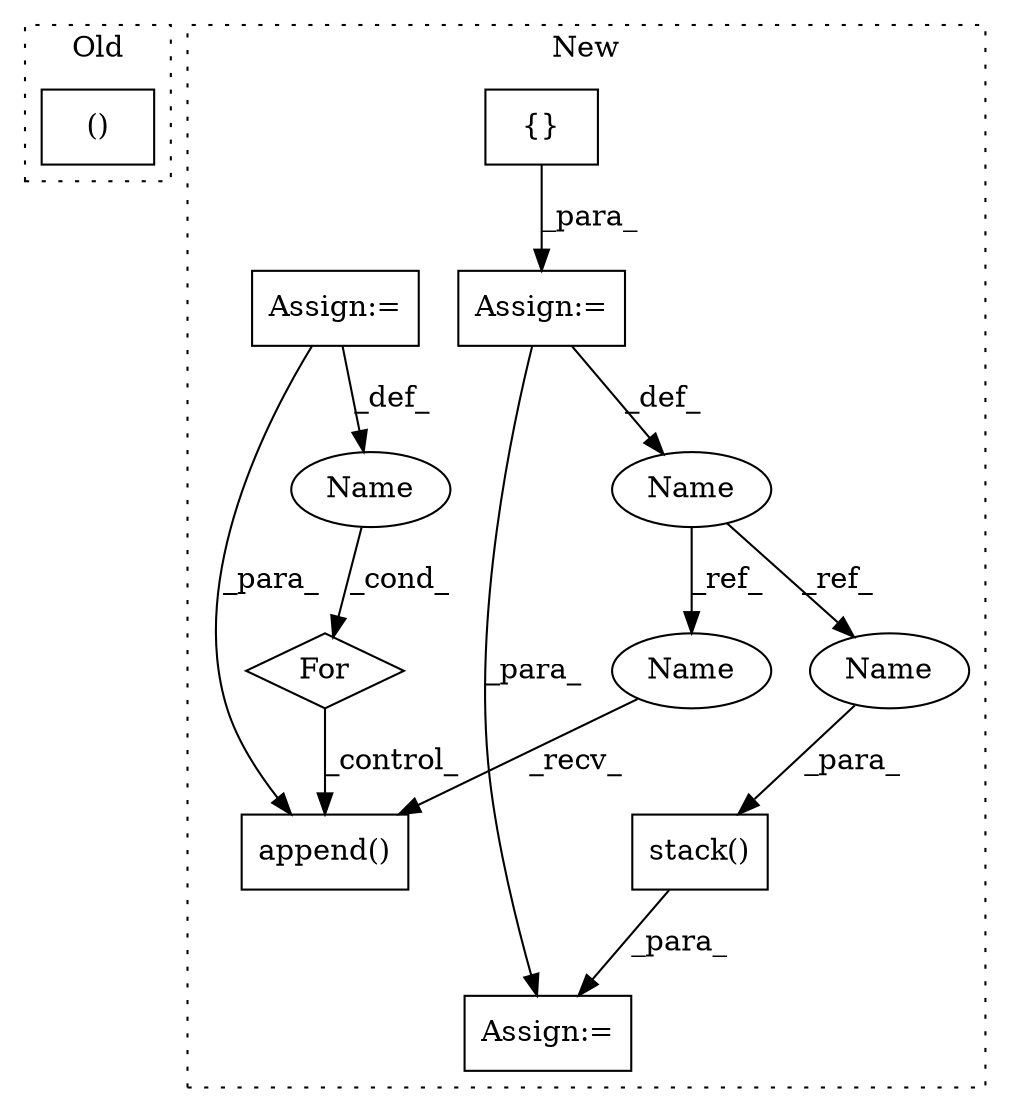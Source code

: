 digraph G {
subgraph cluster0 {
1 [label="()" a="54" s="1928" l="12" shape="box"];
label = "Old";
style="dotted";
}
subgraph cluster1 {
2 [label="stack()" a="75" s="2335,2358" l="12,8" shape="box"];
3 [label="Assign:=" a="68" s="2332" l="3" shape="box"];
4 [label="Assign:=" a="68" s="982" l="3" shape="box"];
5 [label="{}" a="59" s="985,985" l="2,1" shape="box"];
6 [label="append()" a="75" s="2290,2311" l="19,1" shape="box"];
7 [label="Name" a="87" s="971" l="11" shape="ellipse"];
8 [label="For" a="107" s="2163,2197" l="4,14" shape="diamond"];
9 [label="Name" a="87" s="2167" l="1" shape="ellipse"];
10 [label="Assign:=" a="68" s="2130" l="3" shape="box"];
11 [label="Name" a="87" s="2290" l="11" shape="ellipse"];
12 [label="Name" a="87" s="2347" l="11" shape="ellipse"];
label = "New";
style="dotted";
}
2 -> 3 [label="_para_"];
4 -> 3 [label="_para_"];
4 -> 7 [label="_def_"];
5 -> 4 [label="_para_"];
7 -> 12 [label="_ref_"];
7 -> 11 [label="_ref_"];
8 -> 6 [label="_control_"];
9 -> 8 [label="_cond_"];
10 -> 9 [label="_def_"];
10 -> 6 [label="_para_"];
11 -> 6 [label="_recv_"];
12 -> 2 [label="_para_"];
}